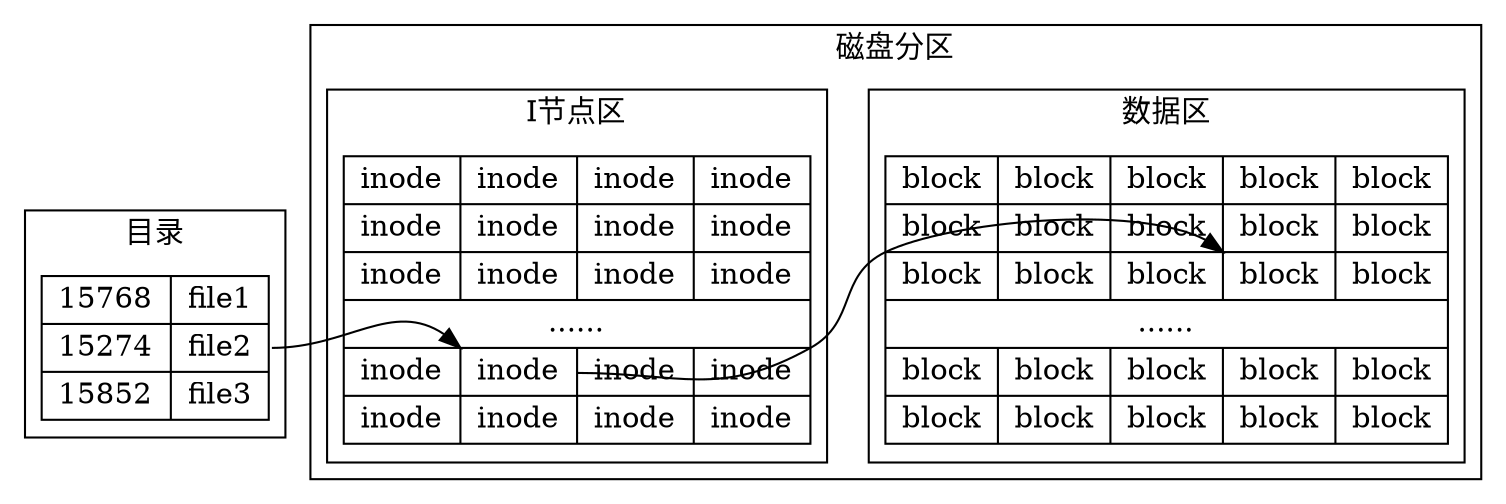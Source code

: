 digraph inode2 {
	node[shape=record];
	subgraph cluster0 {
		dir[label="{15768|file1}|{15274|<dir2>file2}|{15852|file3}"];
		label="目录";
	}
	rankdir=LR;
	subgraph cluster1 {
		subgraph cluster10{
			inodes[label="{inode|inode|inode|inode}|{inode|inode|inode|inode}|{inode|inode|inode|inode}|......|{inode|<i>inode|inode|inode}|{inode|inode|inode|inode}"];
			label="I节点区";
		}
		subgraph cluster11 {		blocks[label="{block|block|block|block|block}|{block|block|block|block|block}|{block|block|block|<b>block|block}|......|{block|block|block|block|block}|{block|block|block|block|block}"];
			label="数据区";
		}
		label="磁盘分区";
	}
	dir:dir2:e -> inodes:i:nw;
	inodes:i:e -> blocks:b:nw;
	
}
